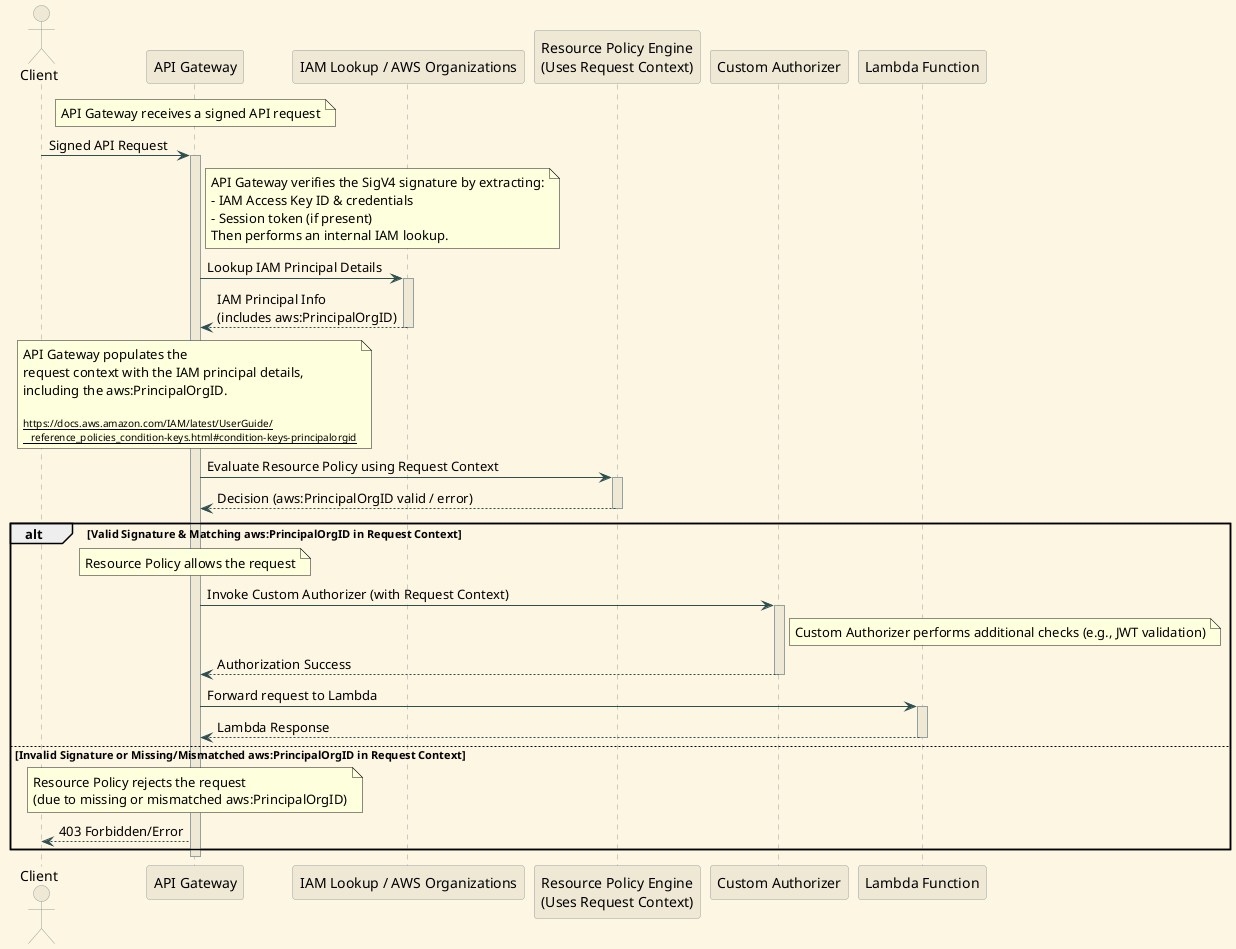 @startuml
' Pastel color theme settings
skinparam backgroundColor #FDF6E3
skinparam sequence {
  ArrowColor DarkSlateGray
  LifeLineBackgroundColor #EEE8D5
  LifeLineBorderColor #93a1a1
  ActorBackgroundColor #EEE8D5
  ActorBorderColor #93a1a1
  ParticipantBackgroundColor #EEE8D5
  ParticipantBorderColor #93a1a1
  NoteBackgroundColor #FFF8DC
  NoteBorderColor #93a1a1
}

actor Client as client
participant "API Gateway" as apiGateway
participant "IAM Lookup / AWS Organizations" as iam
participant "Resource Policy Engine\n(Uses Request Context)" as policy
participant "Custom Authorizer" as authorizer
participant "Lambda Function" as lambda

note over apiGateway: API Gateway receives a signed API request
client -> apiGateway: Signed API Request
activate apiGateway

note right of apiGateway
API Gateway verifies the SigV4 signature by extracting:
- IAM Access Key ID & credentials
- Session token (if present)
Then performs an internal IAM lookup.
end note

apiGateway -> iam: Lookup IAM Principal Details
activate iam
iam --> apiGateway: IAM Principal Info\n(includes aws:PrincipalOrgID)
deactivate iam

note over apiGateway
API Gateway populates the
request context with the IAM principal details,
including the aws:PrincipalOrgID.

<size:10><u>https://docs.aws.amazon.com/IAM/latest/UserGuide/
<size:10><u>   reference_policies_condition-keys.html#condition-keys-principalorgid</size>
end note


  
apiGateway -> policy: Evaluate Resource Policy using Request Context
activate policy
policy --> apiGateway: Decision (aws:PrincipalOrgID valid / error)
deactivate policy

alt Valid Signature & Matching aws:PrincipalOrgID in Request Context
  note over apiGateway: Resource Policy allows the request
  apiGateway -> authorizer: Invoke Custom Authorizer (with Request Context)
  activate authorizer
  note right of authorizer: Custom Authorizer performs additional checks (e.g., JWT validation)
  authorizer --> apiGateway: Authorization Success
  deactivate authorizer
  apiGateway -> lambda: Forward request to Lambda
  activate lambda
  lambda --> apiGateway: Lambda Response
  deactivate lambda
else Invalid Signature or Missing/Mismatched aws:PrincipalOrgID in Request Context
  note over apiGateway: Resource Policy rejects the request\n(due to missing or mismatched aws:PrincipalOrgID)
  apiGateway --> client: 403 Forbidden/Error
end

deactivate apiGateway
@enduml
